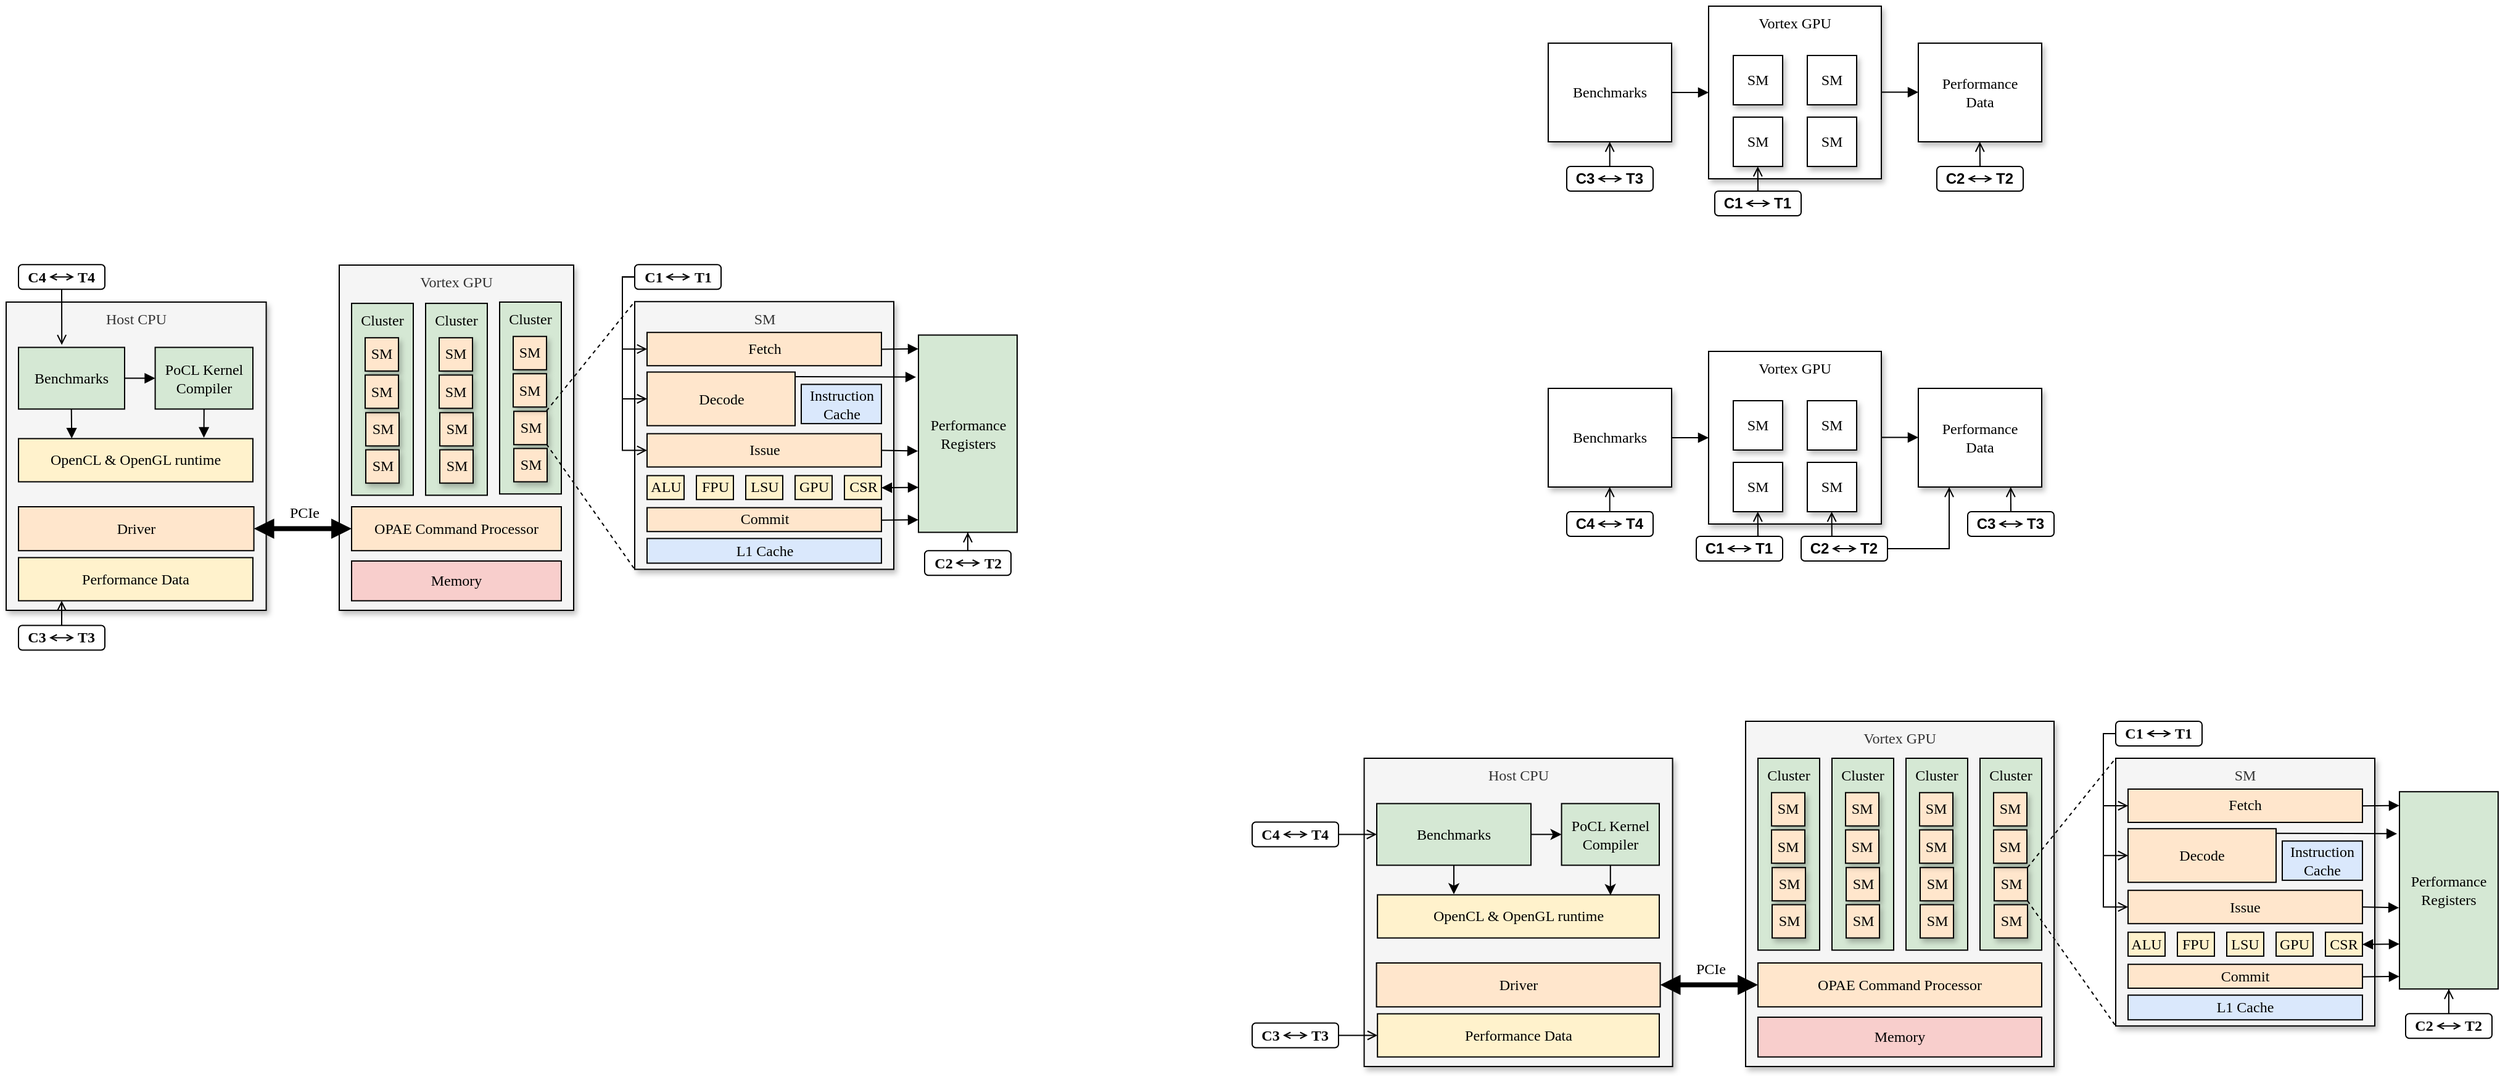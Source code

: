 <mxfile version="21.3.7" type="device">
  <diagram name="Page-1" id="ZcoLLMU3Di4dOqSlMOvu">
    <mxGraphModel dx="3498" dy="1287" grid="1" gridSize="10" guides="1" tooltips="1" connect="1" arrows="1" fold="1" page="1" pageScale="1" pageWidth="827" pageHeight="1169" math="0" shadow="0">
      <root>
        <mxCell id="0" />
        <mxCell id="1" parent="0" />
        <mxCell id="zRx9buE3HafUn11xYQxH-33" value="Host CPU" style="rounded=0;whiteSpace=wrap;html=1;verticalAlign=top;shadow=1;movable=1;resizable=1;rotatable=1;deletable=1;editable=1;locked=0;connectable=1;fillColor=#f5f5f5;fontColor=#333333;strokeColor=#000000;fontFamily=Georgia;" vertex="1" parent="1">
          <mxGeometry x="40.79" y="790" width="250" height="250" as="geometry" />
        </mxCell>
        <mxCell id="vVpgqRLYA98a4cbDez84-28" value="" style="rounded=1;whiteSpace=wrap;html=1;" parent="1" vertex="1">
          <mxGeometry x="505" y="310" width="70" height="20" as="geometry" />
        </mxCell>
        <mxCell id="vVpgqRLYA98a4cbDez84-27" value="" style="rounded=1;whiteSpace=wrap;html=1;" parent="1" vertex="1">
          <mxGeometry x="325" y="330" width="70" height="20" as="geometry" />
        </mxCell>
        <mxCell id="vVpgqRLYA98a4cbDez84-25" value="" style="rounded=1;whiteSpace=wrap;html=1;" parent="1" vertex="1">
          <mxGeometry x="205" y="310" width="70" height="20" as="geometry" />
        </mxCell>
        <mxCell id="vVpgqRLYA98a4cbDez84-1" value="Vortex GPU" style="rounded=0;whiteSpace=wrap;html=1;verticalAlign=top;fontFamily=Georgia;shadow=1;" parent="1" vertex="1">
          <mxGeometry x="320" y="180" width="140" height="140" as="geometry" />
        </mxCell>
        <mxCell id="vVpgqRLYA98a4cbDez84-2" value="SM" style="rounded=0;whiteSpace=wrap;html=1;fontFamily=Georgia;shadow=1;" parent="1" vertex="1">
          <mxGeometry x="340" y="270" width="40" height="40" as="geometry" />
        </mxCell>
        <mxCell id="vVpgqRLYA98a4cbDez84-3" value="SM" style="rounded=0;whiteSpace=wrap;html=1;fontFamily=Georgia;shadow=1;" parent="1" vertex="1">
          <mxGeometry x="400" y="270" width="40" height="40" as="geometry" />
        </mxCell>
        <mxCell id="vVpgqRLYA98a4cbDez84-4" value="SM" style="rounded=0;whiteSpace=wrap;html=1;fontFamily=Georgia;shadow=1;" parent="1" vertex="1">
          <mxGeometry x="340" y="220" width="40" height="40" as="geometry" />
        </mxCell>
        <mxCell id="vVpgqRLYA98a4cbDez84-5" value="SM" style="rounded=0;whiteSpace=wrap;html=1;fontFamily=Georgia;shadow=1;" parent="1" vertex="1">
          <mxGeometry x="400" y="220" width="40" height="40" as="geometry" />
        </mxCell>
        <mxCell id="vVpgqRLYA98a4cbDez84-7" value="Benchmarks" style="rounded=0;whiteSpace=wrap;html=1;verticalAlign=middle;fontFamily=Georgia;shadow=1;" parent="1" vertex="1">
          <mxGeometry x="190" y="210" width="100" height="80" as="geometry" />
        </mxCell>
        <mxCell id="vVpgqRLYA98a4cbDez84-8" value="Performance&lt;br&gt;Data" style="rounded=0;whiteSpace=wrap;html=1;verticalAlign=middle;fontFamily=Georgia;shadow=1;" parent="1" vertex="1">
          <mxGeometry x="490" y="210" width="100" height="80" as="geometry" />
        </mxCell>
        <mxCell id="vVpgqRLYA98a4cbDez84-10" value="" style="endArrow=block;html=1;rounded=0;entryX=0;entryY=0.5;entryDx=0;entryDy=0;exitX=1;exitY=0.5;exitDx=0;exitDy=0;endFill=1;fontFamily=Georgia;" parent="1" source="vVpgqRLYA98a4cbDez84-7" target="vVpgqRLYA98a4cbDez84-1" edge="1">
          <mxGeometry width="50" height="50" relative="1" as="geometry">
            <mxPoint x="350" y="270" as="sourcePoint" />
            <mxPoint x="400" y="220" as="targetPoint" />
          </mxGeometry>
        </mxCell>
        <mxCell id="vVpgqRLYA98a4cbDez84-11" value="" style="endArrow=block;html=1;rounded=0;entryX=0;entryY=0.5;entryDx=0;entryDy=0;exitX=1;exitY=0.5;exitDx=0;exitDy=0;endFill=1;fontFamily=Georgia;" parent="1" edge="1">
          <mxGeometry width="50" height="50" relative="1" as="geometry">
            <mxPoint x="460" y="249.8" as="sourcePoint" />
            <mxPoint x="490" y="249.8" as="targetPoint" />
          </mxGeometry>
        </mxCell>
        <mxCell id="vVpgqRLYA98a4cbDez84-12" value="" style="endArrow=open;html=1;rounded=0;endFill=0;" parent="1" edge="1">
          <mxGeometry width="50" height="50" relative="1" as="geometry">
            <mxPoint x="239.86" y="310" as="sourcePoint" />
            <mxPoint x="239.86" y="290" as="targetPoint" />
          </mxGeometry>
        </mxCell>
        <mxCell id="vVpgqRLYA98a4cbDez84-13" value="&lt;div style=&quot;&quot;&gt;&lt;b style=&quot;background-color: initial;&quot;&gt;C3&lt;/b&gt;&lt;/div&gt;" style="text;html=1;strokeColor=none;fillColor=none;align=center;verticalAlign=middle;whiteSpace=wrap;rounded=0;" parent="1" vertex="1">
          <mxGeometry x="210" y="310" width="20" height="20" as="geometry" />
        </mxCell>
        <mxCell id="vVpgqRLYA98a4cbDez84-14" value="&lt;div style=&quot;&quot;&gt;&lt;b style=&quot;background-color: initial;&quot;&gt;T3&lt;/b&gt;&lt;/div&gt;" style="text;html=1;strokeColor=none;fillColor=none;align=center;verticalAlign=middle;whiteSpace=wrap;rounded=0;" parent="1" vertex="1">
          <mxGeometry x="250" y="310" width="20" height="20" as="geometry" />
        </mxCell>
        <mxCell id="vVpgqRLYA98a4cbDez84-15" value="" style="endArrow=open;startArrow=open;html=1;rounded=0;exitX=0;exitY=0.5;exitDx=0;exitDy=0;entryX=1;entryY=0.5;entryDx=0;entryDy=0;endFill=0;startFill=0;endSize=4;startSize=4;" parent="1" source="vVpgqRLYA98a4cbDez84-14" target="vVpgqRLYA98a4cbDez84-13" edge="1">
          <mxGeometry width="50" height="50" relative="1" as="geometry">
            <mxPoint x="180" y="380" as="sourcePoint" />
            <mxPoint x="230" y="330" as="targetPoint" />
          </mxGeometry>
        </mxCell>
        <mxCell id="vVpgqRLYA98a4cbDez84-17" value="&lt;div style=&quot;&quot;&gt;&lt;b style=&quot;background-color: initial;&quot;&gt;C1&lt;/b&gt;&lt;/div&gt;" style="text;html=1;strokeColor=none;fillColor=none;align=center;verticalAlign=middle;whiteSpace=wrap;rounded=0;" parent="1" vertex="1">
          <mxGeometry x="330" y="330" width="20" height="20" as="geometry" />
        </mxCell>
        <mxCell id="vVpgqRLYA98a4cbDez84-18" value="&lt;div style=&quot;&quot;&gt;&lt;b style=&quot;background-color: initial;&quot;&gt;T1&lt;/b&gt;&lt;/div&gt;" style="text;html=1;strokeColor=none;fillColor=none;align=center;verticalAlign=middle;whiteSpace=wrap;rounded=0;" parent="1" vertex="1">
          <mxGeometry x="370" y="330" width="20" height="20" as="geometry" />
        </mxCell>
        <mxCell id="vVpgqRLYA98a4cbDez84-19" value="" style="endArrow=open;startArrow=open;html=1;rounded=0;exitX=0;exitY=0.5;exitDx=0;exitDy=0;entryX=1;entryY=0.5;entryDx=0;entryDy=0;endFill=0;startFill=0;endSize=4;startSize=4;" parent="1" source="vVpgqRLYA98a4cbDez84-18" target="vVpgqRLYA98a4cbDez84-17" edge="1">
          <mxGeometry width="50" height="50" relative="1" as="geometry">
            <mxPoint x="300" y="400" as="sourcePoint" />
            <mxPoint x="350" y="350" as="targetPoint" />
          </mxGeometry>
        </mxCell>
        <mxCell id="vVpgqRLYA98a4cbDez84-20" value="" style="endArrow=open;html=1;rounded=0;endFill=0;" parent="1" edge="1">
          <mxGeometry width="50" height="50" relative="1" as="geometry">
            <mxPoint x="360" y="330" as="sourcePoint" />
            <mxPoint x="359.86" y="310" as="targetPoint" />
          </mxGeometry>
        </mxCell>
        <mxCell id="vVpgqRLYA98a4cbDez84-21" value="&lt;div style=&quot;&quot;&gt;&lt;b style=&quot;background-color: initial;&quot;&gt;C2&lt;/b&gt;&lt;/div&gt;" style="text;html=1;strokeColor=none;fillColor=none;align=center;verticalAlign=middle;whiteSpace=wrap;rounded=0;" parent="1" vertex="1">
          <mxGeometry x="510" y="310" width="20" height="20" as="geometry" />
        </mxCell>
        <mxCell id="vVpgqRLYA98a4cbDez84-22" value="&lt;div style=&quot;&quot;&gt;&lt;b style=&quot;background-color: initial;&quot;&gt;T2&lt;/b&gt;&lt;/div&gt;" style="text;html=1;strokeColor=none;fillColor=none;align=center;verticalAlign=middle;whiteSpace=wrap;rounded=0;" parent="1" vertex="1">
          <mxGeometry x="550" y="310" width="20" height="20" as="geometry" />
        </mxCell>
        <mxCell id="vVpgqRLYA98a4cbDez84-23" value="" style="endArrow=open;startArrow=open;html=1;rounded=0;exitX=0;exitY=0.5;exitDx=0;exitDy=0;entryX=1;entryY=0.5;entryDx=0;entryDy=0;endFill=0;startFill=0;endSize=4;startSize=4;" parent="1" source="vVpgqRLYA98a4cbDez84-22" target="vVpgqRLYA98a4cbDez84-21" edge="1">
          <mxGeometry width="50" height="50" relative="1" as="geometry">
            <mxPoint x="480" y="380" as="sourcePoint" />
            <mxPoint x="530" y="330" as="targetPoint" />
          </mxGeometry>
        </mxCell>
        <mxCell id="vVpgqRLYA98a4cbDez84-24" value="" style="endArrow=open;html=1;rounded=0;endFill=0;" parent="1" edge="1">
          <mxGeometry width="50" height="50" relative="1" as="geometry">
            <mxPoint x="540" y="310" as="sourcePoint" />
            <mxPoint x="539.86" y="290" as="targetPoint" />
          </mxGeometry>
        </mxCell>
        <mxCell id="UO7bHOgBEj0mF_bQkot8-1" value="" style="rounded=1;whiteSpace=wrap;html=1;" parent="1" vertex="1">
          <mxGeometry x="530" y="590" width="70" height="20" as="geometry" />
        </mxCell>
        <mxCell id="UO7bHOgBEj0mF_bQkot8-2" value="" style="rounded=1;whiteSpace=wrap;html=1;" parent="1" vertex="1">
          <mxGeometry x="310" y="610" width="70" height="20" as="geometry" />
        </mxCell>
        <mxCell id="UO7bHOgBEj0mF_bQkot8-3" value="" style="rounded=1;whiteSpace=wrap;html=1;" parent="1" vertex="1">
          <mxGeometry x="205" y="590" width="70" height="20" as="geometry" />
        </mxCell>
        <mxCell id="UO7bHOgBEj0mF_bQkot8-4" value="Vortex GPU" style="rounded=0;whiteSpace=wrap;html=1;verticalAlign=top;fontFamily=Georgia;shadow=1;" parent="1" vertex="1">
          <mxGeometry x="320" y="460" width="140" height="140" as="geometry" />
        </mxCell>
        <mxCell id="UO7bHOgBEj0mF_bQkot8-5" value="SM" style="rounded=0;whiteSpace=wrap;html=1;fontFamily=Georgia;shadow=1;" parent="1" vertex="1">
          <mxGeometry x="340" y="550" width="40" height="40" as="geometry" />
        </mxCell>
        <mxCell id="UO7bHOgBEj0mF_bQkot8-6" value="SM" style="rounded=0;whiteSpace=wrap;html=1;fontFamily=Georgia;shadow=1;" parent="1" vertex="1">
          <mxGeometry x="400" y="550" width="40" height="40" as="geometry" />
        </mxCell>
        <mxCell id="UO7bHOgBEj0mF_bQkot8-7" value="SM" style="rounded=0;whiteSpace=wrap;html=1;fontFamily=Georgia;shadow=1;" parent="1" vertex="1">
          <mxGeometry x="340" y="500" width="40" height="40" as="geometry" />
        </mxCell>
        <mxCell id="UO7bHOgBEj0mF_bQkot8-8" value="SM" style="rounded=0;whiteSpace=wrap;html=1;fontFamily=Georgia;shadow=1;" parent="1" vertex="1">
          <mxGeometry x="400" y="500" width="40" height="40" as="geometry" />
        </mxCell>
        <mxCell id="UO7bHOgBEj0mF_bQkot8-9" value="Benchmarks" style="rounded=0;whiteSpace=wrap;html=1;verticalAlign=middle;fontFamily=Georgia;shadow=1;" parent="1" vertex="1">
          <mxGeometry x="190" y="490" width="100" height="80" as="geometry" />
        </mxCell>
        <mxCell id="UO7bHOgBEj0mF_bQkot8-10" value="Performance&lt;br&gt;Data" style="rounded=0;whiteSpace=wrap;html=1;verticalAlign=middle;fontFamily=Georgia;shadow=1;" parent="1" vertex="1">
          <mxGeometry x="490" y="490" width="100" height="80" as="geometry" />
        </mxCell>
        <mxCell id="UO7bHOgBEj0mF_bQkot8-11" value="" style="endArrow=block;html=1;rounded=0;entryX=0;entryY=0.5;entryDx=0;entryDy=0;exitX=1;exitY=0.5;exitDx=0;exitDy=0;endFill=1;fontFamily=Georgia;" parent="1" source="UO7bHOgBEj0mF_bQkot8-9" target="UO7bHOgBEj0mF_bQkot8-4" edge="1">
          <mxGeometry width="50" height="50" relative="1" as="geometry">
            <mxPoint x="350" y="550" as="sourcePoint" />
            <mxPoint x="400" y="500" as="targetPoint" />
          </mxGeometry>
        </mxCell>
        <mxCell id="UO7bHOgBEj0mF_bQkot8-12" value="" style="endArrow=block;html=1;rounded=0;entryX=0;entryY=0.5;entryDx=0;entryDy=0;exitX=1;exitY=0.5;exitDx=0;exitDy=0;endFill=1;fontFamily=Georgia;" parent="1" edge="1">
          <mxGeometry width="50" height="50" relative="1" as="geometry">
            <mxPoint x="460" y="529.8" as="sourcePoint" />
            <mxPoint x="490" y="529.8" as="targetPoint" />
          </mxGeometry>
        </mxCell>
        <mxCell id="UO7bHOgBEj0mF_bQkot8-13" value="" style="endArrow=open;html=1;rounded=0;endFill=0;" parent="1" edge="1">
          <mxGeometry width="50" height="50" relative="1" as="geometry">
            <mxPoint x="239.86" y="590" as="sourcePoint" />
            <mxPoint x="239.86" y="570" as="targetPoint" />
          </mxGeometry>
        </mxCell>
        <mxCell id="UO7bHOgBEj0mF_bQkot8-14" value="&lt;div style=&quot;&quot;&gt;&lt;b style=&quot;background-color: initial;&quot;&gt;C4&lt;/b&gt;&lt;/div&gt;" style="text;html=1;strokeColor=none;fillColor=none;align=center;verticalAlign=middle;whiteSpace=wrap;rounded=0;" parent="1" vertex="1">
          <mxGeometry x="210" y="590" width="20" height="20" as="geometry" />
        </mxCell>
        <mxCell id="UO7bHOgBEj0mF_bQkot8-15" value="&lt;div style=&quot;&quot;&gt;&lt;b style=&quot;background-color: initial;&quot;&gt;T4&lt;/b&gt;&lt;/div&gt;" style="text;html=1;strokeColor=none;fillColor=none;align=center;verticalAlign=middle;whiteSpace=wrap;rounded=0;" parent="1" vertex="1">
          <mxGeometry x="250" y="590" width="20" height="20" as="geometry" />
        </mxCell>
        <mxCell id="UO7bHOgBEj0mF_bQkot8-16" value="" style="endArrow=open;startArrow=open;html=1;rounded=0;exitX=0;exitY=0.5;exitDx=0;exitDy=0;entryX=1;entryY=0.5;entryDx=0;entryDy=0;endFill=0;startFill=0;endSize=4;startSize=4;" parent="1" source="UO7bHOgBEj0mF_bQkot8-15" target="UO7bHOgBEj0mF_bQkot8-14" edge="1">
          <mxGeometry width="50" height="50" relative="1" as="geometry">
            <mxPoint x="180" y="660" as="sourcePoint" />
            <mxPoint x="230" y="610" as="targetPoint" />
          </mxGeometry>
        </mxCell>
        <mxCell id="UO7bHOgBEj0mF_bQkot8-17" value="&lt;div style=&quot;&quot;&gt;&lt;b style=&quot;background-color: initial;&quot;&gt;C1&lt;/b&gt;&lt;/div&gt;" style="text;html=1;strokeColor=none;fillColor=none;align=center;verticalAlign=middle;whiteSpace=wrap;rounded=0;" parent="1" vertex="1">
          <mxGeometry x="315" y="610" width="20" height="20" as="geometry" />
        </mxCell>
        <mxCell id="UO7bHOgBEj0mF_bQkot8-18" value="&lt;div style=&quot;&quot;&gt;&lt;b style=&quot;background-color: initial;&quot;&gt;T1&lt;/b&gt;&lt;/div&gt;" style="text;html=1;strokeColor=none;fillColor=none;align=center;verticalAlign=middle;whiteSpace=wrap;rounded=0;" parent="1" vertex="1">
          <mxGeometry x="355" y="610" width="20" height="20" as="geometry" />
        </mxCell>
        <mxCell id="UO7bHOgBEj0mF_bQkot8-19" value="" style="endArrow=open;startArrow=open;html=1;rounded=0;exitX=0;exitY=0.5;exitDx=0;exitDy=0;entryX=1;entryY=0.5;entryDx=0;entryDy=0;endFill=0;startFill=0;endSize=4;startSize=4;" parent="1" source="UO7bHOgBEj0mF_bQkot8-18" target="UO7bHOgBEj0mF_bQkot8-17" edge="1">
          <mxGeometry width="50" height="50" relative="1" as="geometry">
            <mxPoint x="285" y="680" as="sourcePoint" />
            <mxPoint x="335" y="630" as="targetPoint" />
          </mxGeometry>
        </mxCell>
        <mxCell id="UO7bHOgBEj0mF_bQkot8-20" value="" style="endArrow=open;html=1;rounded=0;endFill=0;" parent="1" edge="1">
          <mxGeometry width="50" height="50" relative="1" as="geometry">
            <mxPoint x="360" y="610" as="sourcePoint" />
            <mxPoint x="359.86" y="590" as="targetPoint" />
          </mxGeometry>
        </mxCell>
        <mxCell id="UO7bHOgBEj0mF_bQkot8-21" value="&lt;div style=&quot;&quot;&gt;&lt;b style=&quot;background-color: initial;&quot;&gt;C3&lt;/b&gt;&lt;/div&gt;" style="text;html=1;strokeColor=none;fillColor=none;align=center;verticalAlign=middle;whiteSpace=wrap;rounded=0;" parent="1" vertex="1">
          <mxGeometry x="535" y="590" width="20" height="20" as="geometry" />
        </mxCell>
        <mxCell id="UO7bHOgBEj0mF_bQkot8-22" value="&lt;div style=&quot;&quot;&gt;&lt;b style=&quot;background-color: initial;&quot;&gt;T3&lt;/b&gt;&lt;/div&gt;" style="text;html=1;strokeColor=none;fillColor=none;align=center;verticalAlign=middle;whiteSpace=wrap;rounded=0;" parent="1" vertex="1">
          <mxGeometry x="575" y="590" width="20" height="20" as="geometry" />
        </mxCell>
        <mxCell id="UO7bHOgBEj0mF_bQkot8-23" value="" style="endArrow=open;startArrow=open;html=1;rounded=0;exitX=0;exitY=0.5;exitDx=0;exitDy=0;entryX=1;entryY=0.5;entryDx=0;entryDy=0;endFill=0;startFill=0;endSize=4;startSize=4;" parent="1" source="UO7bHOgBEj0mF_bQkot8-22" target="UO7bHOgBEj0mF_bQkot8-21" edge="1">
          <mxGeometry width="50" height="50" relative="1" as="geometry">
            <mxPoint x="505" y="660" as="sourcePoint" />
            <mxPoint x="555" y="610" as="targetPoint" />
          </mxGeometry>
        </mxCell>
        <mxCell id="UO7bHOgBEj0mF_bQkot8-24" value="" style="endArrow=open;html=1;rounded=0;endFill=0;" parent="1" edge="1">
          <mxGeometry width="50" height="50" relative="1" as="geometry">
            <mxPoint x="565" y="590" as="sourcePoint" />
            <mxPoint x="564.86" y="570" as="targetPoint" />
          </mxGeometry>
        </mxCell>
        <mxCell id="UO7bHOgBEj0mF_bQkot8-25" value="" style="rounded=1;whiteSpace=wrap;html=1;" parent="1" vertex="1">
          <mxGeometry x="395" y="610" width="70" height="20" as="geometry" />
        </mxCell>
        <mxCell id="UO7bHOgBEj0mF_bQkot8-26" value="&lt;div style=&quot;&quot;&gt;&lt;b style=&quot;background-color: initial;&quot;&gt;C2&lt;/b&gt;&lt;/div&gt;" style="text;html=1;strokeColor=none;fillColor=none;align=center;verticalAlign=middle;whiteSpace=wrap;rounded=0;" parent="1" vertex="1">
          <mxGeometry x="400" y="610" width="20" height="20" as="geometry" />
        </mxCell>
        <mxCell id="UO7bHOgBEj0mF_bQkot8-27" value="&lt;div style=&quot;&quot;&gt;&lt;b style=&quot;background-color: initial;&quot;&gt;T2&lt;/b&gt;&lt;/div&gt;" style="text;html=1;strokeColor=none;fillColor=none;align=center;verticalAlign=middle;whiteSpace=wrap;rounded=0;" parent="1" vertex="1">
          <mxGeometry x="440" y="610" width="20" height="20" as="geometry" />
        </mxCell>
        <mxCell id="UO7bHOgBEj0mF_bQkot8-28" value="" style="endArrow=open;startArrow=open;html=1;rounded=0;exitX=0;exitY=0.5;exitDx=0;exitDy=0;entryX=1;entryY=0.5;entryDx=0;entryDy=0;endFill=0;startFill=0;endSize=4;startSize=4;" parent="1" source="UO7bHOgBEj0mF_bQkot8-27" target="UO7bHOgBEj0mF_bQkot8-26" edge="1">
          <mxGeometry width="50" height="50" relative="1" as="geometry">
            <mxPoint x="370" y="680" as="sourcePoint" />
            <mxPoint x="420" y="630" as="targetPoint" />
          </mxGeometry>
        </mxCell>
        <mxCell id="UO7bHOgBEj0mF_bQkot8-31" value="" style="endArrow=open;html=1;rounded=0;endFill=0;" parent="1" edge="1">
          <mxGeometry width="50" height="50" relative="1" as="geometry">
            <mxPoint x="419.91" y="610" as="sourcePoint" />
            <mxPoint x="419.77" y="590" as="targetPoint" />
          </mxGeometry>
        </mxCell>
        <mxCell id="UO7bHOgBEj0mF_bQkot8-32" value="" style="endArrow=open;html=1;rounded=0;endFill=0;entryX=0.25;entryY=1;entryDx=0;entryDy=0;exitX=1;exitY=0.5;exitDx=0;exitDy=0;" parent="1" source="UO7bHOgBEj0mF_bQkot8-25" target="UO7bHOgBEj0mF_bQkot8-10" edge="1">
          <mxGeometry width="50" height="50" relative="1" as="geometry">
            <mxPoint x="439.91" y="610" as="sourcePoint" />
            <mxPoint x="439.77" y="590" as="targetPoint" />
            <Array as="points">
              <mxPoint x="515" y="620" />
            </Array>
          </mxGeometry>
        </mxCell>
        <mxCell id="zRx9buE3HafUn11xYQxH-1" value="" style="rounded=1;whiteSpace=wrap;html=1;fontFamily=Georgia;" vertex="1" parent="1">
          <mxGeometry x="-50.0" y="1004.75" width="70" height="20" as="geometry" />
        </mxCell>
        <mxCell id="zRx9buE3HafUn11xYQxH-2" value="" style="rounded=1;whiteSpace=wrap;html=1;fontFamily=Georgia;" vertex="1" parent="1">
          <mxGeometry x="650" y="760" width="70" height="20" as="geometry" />
        </mxCell>
        <mxCell id="zRx9buE3HafUn11xYQxH-3" value="" style="rounded=1;whiteSpace=wrap;html=1;fontFamily=Georgia;" vertex="1" parent="1">
          <mxGeometry x="-50" y="841.75" width="70" height="20" as="geometry" />
        </mxCell>
        <mxCell id="zRx9buE3HafUn11xYQxH-4" value="Vortex GPU" style="rounded=0;whiteSpace=wrap;html=1;verticalAlign=top;fontFamily=Georgia;shadow=1;fillColor=#f5f5f5;fontColor=#333333;strokeColor=#000000;" vertex="1" parent="1">
          <mxGeometry x="350" y="760" width="250" height="280" as="geometry" />
        </mxCell>
        <mxCell id="zRx9buE3HafUn11xYQxH-146" style="edgeStyle=orthogonalEdgeStyle;rounded=0;orthogonalLoop=1;jettySize=auto;html=1;entryX=0;entryY=0.5;entryDx=0;entryDy=0;fontFamily=Georgia;" edge="1" parent="1" source="zRx9buE3HafUn11xYQxH-9" target="zRx9buE3HafUn11xYQxH-31">
          <mxGeometry relative="1" as="geometry" />
        </mxCell>
        <mxCell id="zRx9buE3HafUn11xYQxH-149" style="edgeStyle=orthogonalEdgeStyle;rounded=0;orthogonalLoop=1;jettySize=auto;html=1;exitX=0.5;exitY=1;exitDx=0;exitDy=0;entryX=0.271;entryY=-0.013;entryDx=0;entryDy=0;entryPerimeter=0;fontFamily=Georgia;" edge="1" parent="1" source="zRx9buE3HafUn11xYQxH-9" target="zRx9buE3HafUn11xYQxH-144">
          <mxGeometry relative="1" as="geometry" />
        </mxCell>
        <mxCell id="zRx9buE3HafUn11xYQxH-9" value="Benchmarks" style="rounded=0;whiteSpace=wrap;html=1;verticalAlign=middle;fontFamily=Georgia;shadow=0;fillColor=#d5e8d4;strokeColor=#000000;" vertex="1" parent="1">
          <mxGeometry x="51" y="826.75" width="125" height="50" as="geometry" />
        </mxCell>
        <mxCell id="zRx9buE3HafUn11xYQxH-13" value="" style="endArrow=open;html=1;rounded=0;endFill=0;fontFamily=Georgia;entryX=0;entryY=0.5;entryDx=0;entryDy=0;exitX=1;exitY=0.5;exitDx=0;exitDy=0;" edge="1" parent="1" source="zRx9buE3HafUn11xYQxH-3" target="zRx9buE3HafUn11xYQxH-9">
          <mxGeometry width="50" height="50" relative="1" as="geometry">
            <mxPoint x="-25.14" y="846.75" as="sourcePoint" />
            <mxPoint x="-25.14" y="826.75" as="targetPoint" />
          </mxGeometry>
        </mxCell>
        <mxCell id="zRx9buE3HafUn11xYQxH-14" value="&lt;div style=&quot;&quot;&gt;&lt;b style=&quot;background-color: initial;&quot;&gt;C4&lt;/b&gt;&lt;/div&gt;" style="text;html=1;strokeColor=none;fillColor=none;align=center;verticalAlign=middle;whiteSpace=wrap;rounded=0;fontFamily=Georgia;" vertex="1" parent="1">
          <mxGeometry x="-45" y="841.75" width="20" height="20" as="geometry" />
        </mxCell>
        <mxCell id="zRx9buE3HafUn11xYQxH-15" value="&lt;div style=&quot;&quot;&gt;&lt;b style=&quot;background-color: initial;&quot;&gt;T4&lt;/b&gt;&lt;/div&gt;" style="text;html=1;strokeColor=none;fillColor=none;align=center;verticalAlign=middle;whiteSpace=wrap;rounded=0;fontFamily=Georgia;" vertex="1" parent="1">
          <mxGeometry x="-5" y="841.75" width="20" height="20" as="geometry" />
        </mxCell>
        <mxCell id="zRx9buE3HafUn11xYQxH-16" value="" style="endArrow=open;startArrow=open;html=1;rounded=0;exitX=0;exitY=0.5;exitDx=0;exitDy=0;entryX=1;entryY=0.5;entryDx=0;entryDy=0;endFill=0;startFill=0;endSize=4;startSize=4;fontFamily=Georgia;" edge="1" parent="1" source="zRx9buE3HafUn11xYQxH-15" target="zRx9buE3HafUn11xYQxH-14">
          <mxGeometry width="50" height="50" relative="1" as="geometry">
            <mxPoint x="-75" y="911.75" as="sourcePoint" />
            <mxPoint x="-25" y="861.75" as="targetPoint" />
          </mxGeometry>
        </mxCell>
        <mxCell id="zRx9buE3HafUn11xYQxH-17" value="&lt;div style=&quot;&quot;&gt;&lt;b style=&quot;background-color: initial;&quot;&gt;C1&lt;/b&gt;&lt;/div&gt;" style="text;html=1;strokeColor=none;fillColor=none;align=center;verticalAlign=middle;whiteSpace=wrap;rounded=0;fontFamily=Georgia;" vertex="1" parent="1">
          <mxGeometry x="655" y="760" width="20" height="20" as="geometry" />
        </mxCell>
        <mxCell id="zRx9buE3HafUn11xYQxH-18" value="&lt;div style=&quot;&quot;&gt;&lt;b style=&quot;background-color: initial;&quot;&gt;T1&lt;/b&gt;&lt;/div&gt;" style="text;html=1;strokeColor=none;fillColor=none;align=center;verticalAlign=middle;whiteSpace=wrap;rounded=0;fontFamily=Georgia;" vertex="1" parent="1">
          <mxGeometry x="695" y="760" width="20" height="20" as="geometry" />
        </mxCell>
        <mxCell id="zRx9buE3HafUn11xYQxH-19" value="" style="endArrow=open;startArrow=open;html=1;rounded=0;exitX=0;exitY=0.5;exitDx=0;exitDy=0;entryX=1;entryY=0.5;entryDx=0;entryDy=0;endFill=0;startFill=0;endSize=4;startSize=4;fontFamily=Georgia;" edge="1" parent="1" source="zRx9buE3HafUn11xYQxH-18" target="zRx9buE3HafUn11xYQxH-17">
          <mxGeometry width="50" height="50" relative="1" as="geometry">
            <mxPoint x="625" y="830" as="sourcePoint" />
            <mxPoint x="675" y="780" as="targetPoint" />
          </mxGeometry>
        </mxCell>
        <mxCell id="zRx9buE3HafUn11xYQxH-21" value="&lt;div style=&quot;&quot;&gt;&lt;b style=&quot;background-color: initial;&quot;&gt;C3&lt;/b&gt;&lt;/div&gt;" style="text;html=1;strokeColor=none;fillColor=none;align=center;verticalAlign=middle;whiteSpace=wrap;rounded=0;fontFamily=Georgia;" vertex="1" parent="1">
          <mxGeometry x="-45.0" y="1004.75" width="20" height="20" as="geometry" />
        </mxCell>
        <mxCell id="zRx9buE3HafUn11xYQxH-22" value="&lt;div style=&quot;&quot;&gt;&lt;b style=&quot;background-color: initial;&quot;&gt;T3&lt;/b&gt;&lt;/div&gt;" style="text;html=1;strokeColor=none;fillColor=none;align=center;verticalAlign=middle;whiteSpace=wrap;rounded=0;fontFamily=Georgia;" vertex="1" parent="1">
          <mxGeometry x="-5.0" y="1004.75" width="20" height="20" as="geometry" />
        </mxCell>
        <mxCell id="zRx9buE3HafUn11xYQxH-23" value="" style="endArrow=open;startArrow=open;html=1;rounded=0;exitX=0;exitY=0.5;exitDx=0;exitDy=0;entryX=1;entryY=0.5;entryDx=0;entryDy=0;endFill=0;startFill=0;endSize=4;startSize=4;fontFamily=Georgia;" edge="1" parent="1" source="zRx9buE3HafUn11xYQxH-22" target="zRx9buE3HafUn11xYQxH-21">
          <mxGeometry width="50" height="50" relative="1" as="geometry">
            <mxPoint x="-75.0" y="1074.75" as="sourcePoint" />
            <mxPoint x="-25.0" y="1024.75" as="targetPoint" />
          </mxGeometry>
        </mxCell>
        <mxCell id="zRx9buE3HafUn11xYQxH-24" value="" style="endArrow=open;html=1;rounded=0;endFill=0;entryX=0;entryY=0.5;entryDx=0;entryDy=0;exitX=1;exitY=0.5;exitDx=0;exitDy=0;fontFamily=Georgia;" edge="1" parent="1" source="zRx9buE3HafUn11xYQxH-1" target="zRx9buE3HafUn11xYQxH-152">
          <mxGeometry width="50" height="50" relative="1" as="geometry">
            <mxPoint x="-40.0" y="1017.25" as="sourcePoint" />
            <mxPoint x="-40.14" y="997.25" as="targetPoint" />
          </mxGeometry>
        </mxCell>
        <mxCell id="zRx9buE3HafUn11xYQxH-123" style="edgeStyle=orthogonalEdgeStyle;rounded=0;orthogonalLoop=1;jettySize=auto;html=1;entryX=0.5;entryY=1;entryDx=0;entryDy=0;endArrow=open;endFill=0;fontFamily=Georgia;" edge="1" parent="1" source="zRx9buE3HafUn11xYQxH-25" target="zRx9buE3HafUn11xYQxH-105">
          <mxGeometry relative="1" as="geometry" />
        </mxCell>
        <mxCell id="zRx9buE3HafUn11xYQxH-25" value="" style="rounded=1;whiteSpace=wrap;html=1;fontFamily=Georgia;" vertex="1" parent="1">
          <mxGeometry x="885" y="997.12" width="70" height="20" as="geometry" />
        </mxCell>
        <mxCell id="zRx9buE3HafUn11xYQxH-26" value="&lt;div style=&quot;&quot;&gt;&lt;b style=&quot;background-color: initial;&quot;&gt;C2&lt;/b&gt;&lt;/div&gt;" style="text;html=1;strokeColor=none;fillColor=none;align=center;verticalAlign=middle;whiteSpace=wrap;rounded=0;fontFamily=Georgia;" vertex="1" parent="1">
          <mxGeometry x="890" y="997.12" width="20" height="20" as="geometry" />
        </mxCell>
        <mxCell id="zRx9buE3HafUn11xYQxH-27" value="&lt;div style=&quot;&quot;&gt;&lt;b style=&quot;background-color: initial;&quot;&gt;T2&lt;/b&gt;&lt;/div&gt;" style="text;html=1;strokeColor=none;fillColor=none;align=center;verticalAlign=middle;whiteSpace=wrap;rounded=0;fontFamily=Georgia;" vertex="1" parent="1">
          <mxGeometry x="930" y="997.12" width="20" height="20" as="geometry" />
        </mxCell>
        <mxCell id="zRx9buE3HafUn11xYQxH-28" value="" style="endArrow=open;startArrow=open;html=1;rounded=0;exitX=0;exitY=0.5;exitDx=0;exitDy=0;entryX=1;entryY=0.5;entryDx=0;entryDy=0;endFill=0;startFill=0;endSize=4;startSize=4;fontFamily=Georgia;" edge="1" parent="1" source="zRx9buE3HafUn11xYQxH-27" target="zRx9buE3HafUn11xYQxH-26">
          <mxGeometry width="50" height="50" relative="1" as="geometry">
            <mxPoint x="860" y="1067.12" as="sourcePoint" />
            <mxPoint x="910" y="1017.12" as="targetPoint" />
          </mxGeometry>
        </mxCell>
        <mxCell id="zRx9buE3HafUn11xYQxH-147" style="edgeStyle=orthogonalEdgeStyle;rounded=0;orthogonalLoop=1;jettySize=auto;html=1;entryX=0.827;entryY=0.006;entryDx=0;entryDy=0;entryPerimeter=0;fontFamily=Georgia;" edge="1" parent="1" source="zRx9buE3HafUn11xYQxH-31" target="zRx9buE3HafUn11xYQxH-144">
          <mxGeometry relative="1" as="geometry" />
        </mxCell>
        <mxCell id="zRx9buE3HafUn11xYQxH-31" value="PoCL Kernel Compiler" style="rounded=0;whiteSpace=wrap;html=1;fontFamily=Georgia;fillColor=#d5e8d4;strokeColor=#000000;" vertex="1" parent="1">
          <mxGeometry x="200.79" y="826.75" width="79.21" height="50" as="geometry" />
        </mxCell>
        <mxCell id="zRx9buE3HafUn11xYQxH-69" value="Cluster" style="rounded=0;whiteSpace=wrap;html=1;verticalAlign=top;fillColor=#d5e8d4;strokeColor=#000000;fontFamily=Georgia;" vertex="1" parent="1">
          <mxGeometry x="540" y="790.0" width="50" height="155.62" as="geometry" />
        </mxCell>
        <mxCell id="zRx9buE3HafUn11xYQxH-70" value="SM" style="rounded=0;whiteSpace=wrap;html=1;fontFamily=Georgia;shadow=1;fillColor=#ffe6cc;strokeColor=#000000;" vertex="1" parent="1">
          <mxGeometry x="551.5" y="878.62" width="27" height="27" as="geometry" />
        </mxCell>
        <mxCell id="zRx9buE3HafUn11xYQxH-74" value="SM" style="rounded=0;whiteSpace=wrap;html=1;fontFamily=Georgia;shadow=1;fillColor=#ffe6cc;strokeColor=#000000;" vertex="1" parent="1">
          <mxGeometry x="551.5" y="908.75" width="27" height="27" as="geometry" />
        </mxCell>
        <mxCell id="zRx9buE3HafUn11xYQxH-76" value="SM" style="rounded=0;whiteSpace=wrap;html=1;fontFamily=Georgia;shadow=1;fillColor=#ffe6cc;strokeColor=#000000;" vertex="1" parent="1">
          <mxGeometry x="551" y="817.87" width="27" height="27" as="geometry" />
        </mxCell>
        <mxCell id="zRx9buE3HafUn11xYQxH-77" value="SM" style="rounded=0;whiteSpace=wrap;html=1;fontFamily=Georgia;shadow=1;fillColor=#ffe6cc;strokeColor=#000000;" vertex="1" parent="1">
          <mxGeometry x="551" y="848.12" width="27" height="27" as="geometry" />
        </mxCell>
        <mxCell id="zRx9buE3HafUn11xYQxH-78" value="Cluster" style="rounded=0;whiteSpace=wrap;html=1;verticalAlign=top;fillColor=#d5e8d4;strokeColor=#000000;fontFamily=Georgia;" vertex="1" parent="1">
          <mxGeometry x="480" y="790.0" width="50" height="155.62" as="geometry" />
        </mxCell>
        <mxCell id="zRx9buE3HafUn11xYQxH-79" value="SM" style="rounded=0;whiteSpace=wrap;html=1;fontFamily=Georgia;shadow=1;fillColor=#ffe6cc;strokeColor=#000000;" vertex="1" parent="1">
          <mxGeometry x="491.5" y="878.62" width="27" height="27" as="geometry" />
        </mxCell>
        <mxCell id="zRx9buE3HafUn11xYQxH-80" value="SM" style="rounded=0;whiteSpace=wrap;html=1;fontFamily=Georgia;shadow=1;fillColor=#ffe6cc;strokeColor=#000000;" vertex="1" parent="1">
          <mxGeometry x="491.5" y="908.75" width="27" height="27" as="geometry" />
        </mxCell>
        <mxCell id="zRx9buE3HafUn11xYQxH-81" value="SM" style="rounded=0;whiteSpace=wrap;html=1;fontFamily=Georgia;shadow=1;fillColor=#ffe6cc;strokeColor=#000000;" vertex="1" parent="1">
          <mxGeometry x="491" y="817.87" width="27" height="27" as="geometry" />
        </mxCell>
        <mxCell id="zRx9buE3HafUn11xYQxH-82" value="SM" style="rounded=0;whiteSpace=wrap;html=1;fontFamily=Georgia;shadow=1;fillColor=#ffe6cc;strokeColor=#000000;" vertex="1" parent="1">
          <mxGeometry x="491" y="848.12" width="27" height="27" as="geometry" />
        </mxCell>
        <mxCell id="zRx9buE3HafUn11xYQxH-83" value="Cluster" style="rounded=0;whiteSpace=wrap;html=1;verticalAlign=top;fillColor=#d5e8d4;strokeColor=#000000;fontFamily=Georgia;" vertex="1" parent="1">
          <mxGeometry x="420" y="790.0" width="50" height="155.62" as="geometry" />
        </mxCell>
        <mxCell id="zRx9buE3HafUn11xYQxH-84" value="SM" style="rounded=0;whiteSpace=wrap;html=1;fontFamily=Georgia;shadow=1;fillColor=#ffe6cc;strokeColor=#000000;" vertex="1" parent="1">
          <mxGeometry x="431.5" y="878.62" width="27" height="27" as="geometry" />
        </mxCell>
        <mxCell id="zRx9buE3HafUn11xYQxH-85" value="SM" style="rounded=0;whiteSpace=wrap;html=1;fontFamily=Georgia;shadow=1;fillColor=#ffe6cc;strokeColor=#000000;" vertex="1" parent="1">
          <mxGeometry x="431.5" y="908.75" width="27" height="27" as="geometry" />
        </mxCell>
        <mxCell id="zRx9buE3HafUn11xYQxH-86" value="SM" style="rounded=0;whiteSpace=wrap;html=1;fontFamily=Georgia;shadow=1;fillColor=#ffe6cc;strokeColor=#000000;" vertex="1" parent="1">
          <mxGeometry x="431" y="817.87" width="27" height="27" as="geometry" />
        </mxCell>
        <mxCell id="zRx9buE3HafUn11xYQxH-87" value="SM" style="rounded=0;whiteSpace=wrap;html=1;fontFamily=Georgia;shadow=1;fillColor=#ffe6cc;strokeColor=#000000;" vertex="1" parent="1">
          <mxGeometry x="431" y="848.12" width="27" height="27" as="geometry" />
        </mxCell>
        <mxCell id="zRx9buE3HafUn11xYQxH-88" value="Cluster" style="rounded=0;whiteSpace=wrap;html=1;verticalAlign=top;fillColor=#d5e8d4;strokeColor=#000000;fontFamily=Georgia;" vertex="1" parent="1">
          <mxGeometry x="360" y="790.0" width="50" height="155.62" as="geometry" />
        </mxCell>
        <mxCell id="zRx9buE3HafUn11xYQxH-89" value="SM" style="rounded=0;whiteSpace=wrap;html=1;fontFamily=Georgia;shadow=1;fillColor=#ffe6cc;strokeColor=#000000;" vertex="1" parent="1">
          <mxGeometry x="371.5" y="878.62" width="27" height="27" as="geometry" />
        </mxCell>
        <mxCell id="zRx9buE3HafUn11xYQxH-90" value="SM" style="rounded=0;whiteSpace=wrap;html=1;fontFamily=Georgia;shadow=1;fillColor=#ffe6cc;strokeColor=#000000;" vertex="1" parent="1">
          <mxGeometry x="371.5" y="908.75" width="27" height="27" as="geometry" />
        </mxCell>
        <mxCell id="zRx9buE3HafUn11xYQxH-91" value="SM" style="rounded=0;whiteSpace=wrap;html=1;fontFamily=Georgia;shadow=1;fillColor=#ffe6cc;strokeColor=#000000;" vertex="1" parent="1">
          <mxGeometry x="371" y="817.87" width="27" height="27" as="geometry" />
        </mxCell>
        <mxCell id="zRx9buE3HafUn11xYQxH-92" value="SM" style="rounded=0;whiteSpace=wrap;html=1;fontFamily=Georgia;shadow=1;fillColor=#ffe6cc;strokeColor=#000000;" vertex="1" parent="1">
          <mxGeometry x="371" y="848.12" width="27" height="27" as="geometry" />
        </mxCell>
        <mxCell id="zRx9buE3HafUn11xYQxH-93" value="Memory" style="rounded=0;whiteSpace=wrap;html=1;fillColor=#f8cecc;strokeColor=#000000;fontFamily=Georgia;" vertex="1" parent="1">
          <mxGeometry x="360" y="1000" width="230" height="32.25" as="geometry" />
        </mxCell>
        <mxCell id="zRx9buE3HafUn11xYQxH-94" value="" style="endArrow=none;html=1;rounded=0;fontFamily=Georgia;entryX=0;entryY=0;entryDx=0;entryDy=0;dashed=1;" edge="1" parent="1" target="zRx9buE3HafUn11xYQxH-96">
          <mxGeometry width="50" height="50" relative="1" as="geometry">
            <mxPoint x="578.5" y="878.62" as="sourcePoint" />
            <mxPoint x="640" y="750" as="targetPoint" />
          </mxGeometry>
        </mxCell>
        <mxCell id="zRx9buE3HafUn11xYQxH-95" value="" style="endArrow=none;html=1;rounded=0;exitX=1;exitY=1;exitDx=0;exitDy=0;fontFamily=Georgia;entryX=0;entryY=1;entryDx=0;entryDy=0;dashed=1;" edge="1" parent="1" source="zRx9buE3HafUn11xYQxH-70" target="zRx9buE3HafUn11xYQxH-96">
          <mxGeometry width="50" height="50" relative="1" as="geometry">
            <mxPoint x="650" y="860" as="sourcePoint" />
            <mxPoint x="640" y="1010" as="targetPoint" />
          </mxGeometry>
        </mxCell>
        <mxCell id="zRx9buE3HafUn11xYQxH-96" value="SM" style="rounded=0;whiteSpace=wrap;html=1;fontFamily=Georgia;fillColor=#f5f5f5;fontColor=#333333;strokeColor=#000000;shadow=1;verticalAlign=top;" vertex="1" parent="1">
          <mxGeometry x="650" y="790" width="210" height="217.12" as="geometry" />
        </mxCell>
        <mxCell id="zRx9buE3HafUn11xYQxH-97" value="Fetch" style="rounded=0;whiteSpace=wrap;html=1;verticalAlign=middle;fontFamily=Georgia;fillColor=#ffe6cc;strokeColor=#000000;" vertex="1" parent="1">
          <mxGeometry x="660" y="814.99" width="190" height="27" as="geometry" />
        </mxCell>
        <mxCell id="zRx9buE3HafUn11xYQxH-98" value="Decode" style="rounded=0;whiteSpace=wrap;html=1;verticalAlign=middle;fontFamily=Georgia;fillColor=#ffe6cc;strokeColor=#000000;" vertex="1" parent="1">
          <mxGeometry x="660" y="847.12" width="120" height="43.5" as="geometry" />
        </mxCell>
        <mxCell id="zRx9buE3HafUn11xYQxH-99" value="Issue" style="rounded=0;whiteSpace=wrap;html=1;verticalAlign=middle;fontFamily=Georgia;fillColor=#ffe6cc;strokeColor=#000000;" vertex="1" parent="1">
          <mxGeometry x="660" y="897.12" width="190" height="27" as="geometry" />
        </mxCell>
        <mxCell id="zRx9buE3HafUn11xYQxH-101" value="Commit" style="rounded=0;whiteSpace=wrap;html=1;fontFamily=Georgia;fillColor=#ffe6cc;strokeColor=#000000;" vertex="1" parent="1">
          <mxGeometry x="660" y="957.12" width="190" height="19.37" as="geometry" />
        </mxCell>
        <mxCell id="zRx9buE3HafUn11xYQxH-102" value="L1 Cache" style="rounded=0;whiteSpace=wrap;html=1;fillColor=#dae8fc;strokeColor=#000000;fontFamily=Georgia;" vertex="1" parent="1">
          <mxGeometry x="660" y="982.12" width="190" height="20" as="geometry" />
        </mxCell>
        <mxCell id="zRx9buE3HafUn11xYQxH-104" value="Instruction Cache" style="rounded=0;whiteSpace=wrap;html=1;fillColor=#dae8fc;strokeColor=#000000;fontFamily=Georgia;" vertex="1" parent="1">
          <mxGeometry x="785" y="857.12" width="65" height="31.82" as="geometry" />
        </mxCell>
        <mxCell id="zRx9buE3HafUn11xYQxH-105" value="Performance Registers" style="rounded=0;whiteSpace=wrap;html=1;fontFamily=Georgia;fillColor=#d5e8d4;strokeColor=#000000;" vertex="1" parent="1">
          <mxGeometry x="880" y="817.12" width="80" height="160" as="geometry" />
        </mxCell>
        <mxCell id="zRx9buE3HafUn11xYQxH-106" value="CSR" style="rounded=0;whiteSpace=wrap;html=1;fontFamily=Georgia;fillColor=#fff2cc;strokeColor=#000000;" vertex="1" parent="1">
          <mxGeometry x="820" y="931.12" width="30" height="19.37" as="geometry" />
        </mxCell>
        <mxCell id="zRx9buE3HafUn11xYQxH-113" value="GPU" style="rounded=0;whiteSpace=wrap;html=1;fontFamily=Georgia;fillColor=#fff2cc;strokeColor=#000000;" vertex="1" parent="1">
          <mxGeometry x="780" y="931.12" width="30" height="19.37" as="geometry" />
        </mxCell>
        <mxCell id="zRx9buE3HafUn11xYQxH-114" value="LSU" style="rounded=0;whiteSpace=wrap;html=1;fontFamily=Georgia;fillColor=#fff2cc;strokeColor=#000000;" vertex="1" parent="1">
          <mxGeometry x="740" y="931.12" width="30" height="19.37" as="geometry" />
        </mxCell>
        <mxCell id="zRx9buE3HafUn11xYQxH-115" value="FPU" style="rounded=0;whiteSpace=wrap;html=1;fontFamily=Georgia;fillColor=#fff2cc;strokeColor=#000000;" vertex="1" parent="1">
          <mxGeometry x="700" y="931.16" width="30" height="19.37" as="geometry" />
        </mxCell>
        <mxCell id="zRx9buE3HafUn11xYQxH-116" value="ALU" style="rounded=0;whiteSpace=wrap;html=1;fontFamily=Georgia;fillColor=#fff2cc;strokeColor=#000000;" vertex="1" parent="1">
          <mxGeometry x="660" y="931.12" width="30" height="19.37" as="geometry" />
        </mxCell>
        <mxCell id="zRx9buE3HafUn11xYQxH-124" style="edgeStyle=orthogonalEdgeStyle;rounded=0;orthogonalLoop=1;jettySize=auto;html=1;entryX=0;entryY=0.5;entryDx=0;entryDy=0;endArrow=open;endFill=0;fontFamily=Georgia;" edge="1" parent="1" target="zRx9buE3HafUn11xYQxH-99">
          <mxGeometry relative="1" as="geometry">
            <mxPoint x="640" y="777.12" as="sourcePoint" />
            <Array as="points">
              <mxPoint x="640" y="911.12" />
            </Array>
          </mxGeometry>
        </mxCell>
        <mxCell id="zRx9buE3HafUn11xYQxH-126" style="edgeStyle=orthogonalEdgeStyle;rounded=0;orthogonalLoop=1;jettySize=auto;html=1;entryX=0;entryY=0.5;entryDx=0;entryDy=0;endArrow=open;endFill=0;fontFamily=Georgia;" edge="1" parent="1" source="zRx9buE3HafUn11xYQxH-2" target="zRx9buE3HafUn11xYQxH-98">
          <mxGeometry relative="1" as="geometry">
            <Array as="points">
              <mxPoint x="640" y="770" />
              <mxPoint x="640" y="869" />
            </Array>
          </mxGeometry>
        </mxCell>
        <mxCell id="zRx9buE3HafUn11xYQxH-127" style="edgeStyle=orthogonalEdgeStyle;rounded=0;orthogonalLoop=1;jettySize=auto;html=1;entryX=0;entryY=0.5;entryDx=0;entryDy=0;endArrow=open;endFill=0;fontFamily=Georgia;" edge="1" parent="1" source="zRx9buE3HafUn11xYQxH-2" target="zRx9buE3HafUn11xYQxH-97">
          <mxGeometry relative="1" as="geometry">
            <Array as="points">
              <mxPoint x="640" y="770" />
              <mxPoint x="640" y="829" />
            </Array>
          </mxGeometry>
        </mxCell>
        <mxCell id="zRx9buE3HafUn11xYQxH-133" value="" style="endArrow=block;html=1;rounded=0;exitX=1;exitY=0.5;exitDx=0;exitDy=0;endFill=1;entryX=-0.005;entryY=0.588;entryDx=0;entryDy=0;entryPerimeter=0;fontFamily=Georgia;" edge="1" parent="1" source="zRx9buE3HafUn11xYQxH-99" target="zRx9buE3HafUn11xYQxH-105">
          <mxGeometry width="50" height="50" relative="1" as="geometry">
            <mxPoint x="830" y="896.79" as="sourcePoint" />
            <mxPoint x="880" y="896.79" as="targetPoint" />
          </mxGeometry>
        </mxCell>
        <mxCell id="zRx9buE3HafUn11xYQxH-134" value="" style="endArrow=block;html=1;rounded=0;exitX=0.998;exitY=0.424;exitDx=0;exitDy=0;exitPerimeter=0;endFill=1;startArrow=block;startFill=1;fontFamily=Georgia;" edge="1" parent="1">
          <mxGeometry width="50" height="50" relative="1" as="geometry">
            <mxPoint x="850" y="940.97" as="sourcePoint" />
            <mxPoint x="880" y="940.64" as="targetPoint" />
          </mxGeometry>
        </mxCell>
        <mxCell id="zRx9buE3HafUn11xYQxH-135" value="" style="endArrow=block;html=1;rounded=0;exitX=0.998;exitY=0.424;exitDx=0;exitDy=0;exitPerimeter=0;endFill=1;fontFamily=Georgia;" edge="1" parent="1">
          <mxGeometry width="50" height="50" relative="1" as="geometry">
            <mxPoint x="850" y="967.29" as="sourcePoint" />
            <mxPoint x="880" y="966.96" as="targetPoint" />
          </mxGeometry>
        </mxCell>
        <mxCell id="zRx9buE3HafUn11xYQxH-136" value="" style="endArrow=block;html=1;rounded=0;exitX=0.998;exitY=0.424;exitDx=0;exitDy=0;exitPerimeter=0;endFill=1;fontFamily=Georgia;" edge="1" parent="1">
          <mxGeometry width="50" height="50" relative="1" as="geometry">
            <mxPoint x="850" y="828.65" as="sourcePoint" />
            <mxPoint x="880" y="828.32" as="targetPoint" />
          </mxGeometry>
        </mxCell>
        <mxCell id="zRx9buE3HafUn11xYQxH-138" value="" style="endArrow=block;html=1;rounded=0;exitX=1.004;exitY=0.085;exitDx=0;exitDy=0;exitPerimeter=0;endFill=1;entryX=-0.024;entryY=0.213;entryDx=0;entryDy=0;entryPerimeter=0;fontFamily=Georgia;" edge="1" parent="1" source="zRx9buE3HafUn11xYQxH-98" target="zRx9buE3HafUn11xYQxH-105">
          <mxGeometry width="50" height="50" relative="1" as="geometry">
            <mxPoint x="850" y="823.7" as="sourcePoint" />
            <mxPoint x="880" y="823.37" as="targetPoint" />
          </mxGeometry>
        </mxCell>
        <mxCell id="zRx9buE3HafUn11xYQxH-140" style="edgeStyle=orthogonalEdgeStyle;rounded=0;orthogonalLoop=1;jettySize=auto;html=1;strokeWidth=4;endArrow=block;endFill=1;startArrow=block;startFill=1;entryX=1;entryY=0.5;entryDx=0;entryDy=0;fontFamily=Georgia;" edge="1" parent="1" source="zRx9buE3HafUn11xYQxH-139" target="zRx9buE3HafUn11xYQxH-143">
          <mxGeometry relative="1" as="geometry">
            <mxPoint x="275" y="972.73" as="targetPoint" />
          </mxGeometry>
        </mxCell>
        <mxCell id="zRx9buE3HafUn11xYQxH-139" value="OPAE Command Processor" style="rounded=0;whiteSpace=wrap;html=1;fillColor=#ffe6cc;strokeColor=#000000;fontFamily=Georgia;" vertex="1" parent="1">
          <mxGeometry x="360" y="956" width="230" height="35.62" as="geometry" />
        </mxCell>
        <mxCell id="zRx9buE3HafUn11xYQxH-141" value="PCIe" style="text;html=1;strokeColor=none;fillColor=none;align=center;verticalAlign=middle;whiteSpace=wrap;rounded=0;fontFamily=Georgia;" vertex="1" parent="1">
          <mxGeometry x="302" y="945.62" width="40" height="30" as="geometry" />
        </mxCell>
        <mxCell id="zRx9buE3HafUn11xYQxH-143" value="Driver" style="rounded=0;whiteSpace=wrap;html=1;fillColor=#ffe6cc;strokeColor=#000000;fontFamily=Georgia;" vertex="1" parent="1">
          <mxGeometry x="50.79" y="956" width="230" height="35.62" as="geometry" />
        </mxCell>
        <mxCell id="zRx9buE3HafUn11xYQxH-144" value="OpenCL &amp;amp; OpenGL runtime" style="rounded=0;whiteSpace=wrap;html=1;fillColor=#fff2cc;strokeColor=#000000;fontFamily=Georgia;" vertex="1" parent="1">
          <mxGeometry x="51.58" y="900.75" width="228.42" height="35" as="geometry" />
        </mxCell>
        <mxCell id="zRx9buE3HafUn11xYQxH-152" value="Performance Data" style="rounded=0;whiteSpace=wrap;html=1;fillColor=#fff2cc;strokeColor=#000000;fontFamily=Georgia;" vertex="1" parent="1">
          <mxGeometry x="51.58" y="997.25" width="228.42" height="35" as="geometry" />
        </mxCell>
        <mxCell id="zRx9buE3HafUn11xYQxH-155" value="Host CPU" style="rounded=0;whiteSpace=wrap;html=1;verticalAlign=top;shadow=1;movable=0;resizable=0;rotatable=0;deletable=0;editable=0;locked=1;connectable=0;fillColor=#f5f5f5;fontColor=#333333;strokeColor=#000000;fontFamily=Georgia;" vertex="1" parent="1">
          <mxGeometry x="-1060" y="420" width="210.79" height="250" as="geometry" />
        </mxCell>
        <mxCell id="zRx9buE3HafUn11xYQxH-156" value="" style="rounded=1;whiteSpace=wrap;html=1;fontFamily=Georgia;" vertex="1" parent="1">
          <mxGeometry x="-1050" y="682.25" width="70" height="20" as="geometry" />
        </mxCell>
        <mxCell id="zRx9buE3HafUn11xYQxH-158" value="" style="rounded=1;whiteSpace=wrap;html=1;fontFamily=Georgia;" vertex="1" parent="1">
          <mxGeometry x="-1050" y="389.63" width="70" height="20" as="geometry" />
        </mxCell>
        <mxCell id="zRx9buE3HafUn11xYQxH-159" value="Vortex GPU" style="rounded=0;whiteSpace=wrap;html=1;verticalAlign=top;fontFamily=Georgia;shadow=1;fillColor=#f5f5f5;fontColor=#333333;strokeColor=#000000;" vertex="1" parent="1">
          <mxGeometry x="-790" y="390" width="190" height="280" as="geometry" />
        </mxCell>
        <mxCell id="zRx9buE3HafUn11xYQxH-160" style="edgeStyle=orthogonalEdgeStyle;rounded=0;orthogonalLoop=1;jettySize=auto;html=1;entryX=0;entryY=0.5;entryDx=0;entryDy=0;fontFamily=Georgia;endArrow=block;endFill=1;" edge="1" parent="1" source="zRx9buE3HafUn11xYQxH-162" target="zRx9buE3HafUn11xYQxH-180">
          <mxGeometry relative="1" as="geometry" />
        </mxCell>
        <mxCell id="zRx9buE3HafUn11xYQxH-162" value="Benchmarks" style="rounded=0;whiteSpace=wrap;html=1;verticalAlign=middle;fontFamily=Georgia;shadow=0;fillColor=#d5e8d4;strokeColor=#000000;" vertex="1" parent="1">
          <mxGeometry x="-1050" y="456.75" width="86" height="50" as="geometry" />
        </mxCell>
        <mxCell id="zRx9buE3HafUn11xYQxH-163" value="" style="endArrow=open;html=1;rounded=0;endFill=0;fontFamily=Georgia;entryX=0.408;entryY=-0.041;entryDx=0;entryDy=0;exitX=0.5;exitY=1;exitDx=0;exitDy=0;entryPerimeter=0;" edge="1" parent="1" source="zRx9buE3HafUn11xYQxH-158" target="zRx9buE3HafUn11xYQxH-162">
          <mxGeometry width="50" height="50" relative="1" as="geometry">
            <mxPoint x="-1165.14" y="476.75" as="sourcePoint" />
            <mxPoint x="-1165.14" y="456.75" as="targetPoint" />
          </mxGeometry>
        </mxCell>
        <mxCell id="zRx9buE3HafUn11xYQxH-164" value="&lt;div style=&quot;&quot;&gt;&lt;b style=&quot;background-color: initial;&quot;&gt;C4&lt;/b&gt;&lt;/div&gt;" style="text;html=1;strokeColor=none;fillColor=none;align=center;verticalAlign=middle;whiteSpace=wrap;rounded=0;fontFamily=Georgia;" vertex="1" parent="1">
          <mxGeometry x="-1045" y="389.63" width="20" height="20" as="geometry" />
        </mxCell>
        <mxCell id="zRx9buE3HafUn11xYQxH-165" value="&lt;div style=&quot;&quot;&gt;&lt;b style=&quot;background-color: initial;&quot;&gt;T4&lt;/b&gt;&lt;/div&gt;" style="text;html=1;strokeColor=none;fillColor=none;align=center;verticalAlign=middle;whiteSpace=wrap;rounded=0;fontFamily=Georgia;" vertex="1" parent="1">
          <mxGeometry x="-1005" y="389.63" width="20" height="20" as="geometry" />
        </mxCell>
        <mxCell id="zRx9buE3HafUn11xYQxH-166" value="" style="endArrow=open;startArrow=open;html=1;rounded=0;exitX=0;exitY=0.5;exitDx=0;exitDy=0;entryX=1;entryY=0.5;entryDx=0;entryDy=0;endFill=0;startFill=0;endSize=4;startSize=4;fontFamily=Georgia;" edge="1" parent="1" source="zRx9buE3HafUn11xYQxH-165" target="zRx9buE3HafUn11xYQxH-164">
          <mxGeometry width="50" height="50" relative="1" as="geometry">
            <mxPoint x="-1075" y="459.63" as="sourcePoint" />
            <mxPoint x="-1025" y="409.63" as="targetPoint" />
          </mxGeometry>
        </mxCell>
        <mxCell id="zRx9buE3HafUn11xYQxH-170" value="&lt;div style=&quot;&quot;&gt;&lt;b style=&quot;background-color: initial;&quot;&gt;C3&lt;/b&gt;&lt;/div&gt;" style="text;html=1;strokeColor=none;fillColor=none;align=center;verticalAlign=middle;whiteSpace=wrap;rounded=0;fontFamily=Georgia;" vertex="1" parent="1">
          <mxGeometry x="-1045" y="682.25" width="20" height="20" as="geometry" />
        </mxCell>
        <mxCell id="zRx9buE3HafUn11xYQxH-171" value="&lt;div style=&quot;&quot;&gt;&lt;b style=&quot;background-color: initial;&quot;&gt;T3&lt;/b&gt;&lt;/div&gt;" style="text;html=1;strokeColor=none;fillColor=none;align=center;verticalAlign=middle;whiteSpace=wrap;rounded=0;fontFamily=Georgia;" vertex="1" parent="1">
          <mxGeometry x="-1005" y="682.25" width="20" height="20" as="geometry" />
        </mxCell>
        <mxCell id="zRx9buE3HafUn11xYQxH-172" value="" style="endArrow=open;startArrow=open;html=1;rounded=0;exitX=0;exitY=0.5;exitDx=0;exitDy=0;entryX=1;entryY=0.5;entryDx=0;entryDy=0;endFill=0;startFill=0;endSize=4;startSize=4;fontFamily=Georgia;" edge="1" parent="1" source="zRx9buE3HafUn11xYQxH-171" target="zRx9buE3HafUn11xYQxH-170">
          <mxGeometry width="50" height="50" relative="1" as="geometry">
            <mxPoint x="-1075" y="752.25" as="sourcePoint" />
            <mxPoint x="-1025" y="702.25" as="targetPoint" />
          </mxGeometry>
        </mxCell>
        <mxCell id="zRx9buE3HafUn11xYQxH-173" value="" style="endArrow=open;html=1;rounded=0;endFill=0;exitX=0.5;exitY=0;exitDx=0;exitDy=0;fontFamily=Georgia;" edge="1" parent="1" source="zRx9buE3HafUn11xYQxH-156">
          <mxGeometry width="50" height="50" relative="1" as="geometry">
            <mxPoint x="-1185" y="609.5" as="sourcePoint" />
            <mxPoint x="-1015" y="662.25" as="targetPoint" />
          </mxGeometry>
        </mxCell>
        <mxCell id="zRx9buE3HafUn11xYQxH-180" value="PoCL Kernel Compiler" style="rounded=0;whiteSpace=wrap;html=1;fontFamily=Georgia;fillColor=#d5e8d4;strokeColor=#000000;" vertex="1" parent="1">
          <mxGeometry x="-939.21" y="456.75" width="79.21" height="50" as="geometry" />
        </mxCell>
        <mxCell id="zRx9buE3HafUn11xYQxH-186" value="Cluster" style="rounded=0;whiteSpace=wrap;html=1;verticalAlign=top;fillColor=#d5e8d4;strokeColor=#000000;fontFamily=Georgia;" vertex="1" parent="1">
          <mxGeometry x="-720" y="421.06" width="50" height="155.62" as="geometry" />
        </mxCell>
        <mxCell id="zRx9buE3HafUn11xYQxH-187" value="SM" style="rounded=0;whiteSpace=wrap;html=1;fontFamily=Georgia;shadow=1;fillColor=#ffe6cc;strokeColor=#000000;" vertex="1" parent="1">
          <mxGeometry x="-708.5" y="509.68" width="27" height="27" as="geometry" />
        </mxCell>
        <mxCell id="zRx9buE3HafUn11xYQxH-188" value="SM" style="rounded=0;whiteSpace=wrap;html=1;fontFamily=Georgia;shadow=1;fillColor=#ffe6cc;strokeColor=#000000;" vertex="1" parent="1">
          <mxGeometry x="-708.5" y="539.81" width="27" height="27" as="geometry" />
        </mxCell>
        <mxCell id="zRx9buE3HafUn11xYQxH-189" value="SM" style="rounded=0;whiteSpace=wrap;html=1;fontFamily=Georgia;shadow=1;fillColor=#ffe6cc;strokeColor=#000000;" vertex="1" parent="1">
          <mxGeometry x="-709" y="448.93" width="27" height="27" as="geometry" />
        </mxCell>
        <mxCell id="zRx9buE3HafUn11xYQxH-190" value="SM" style="rounded=0;whiteSpace=wrap;html=1;fontFamily=Georgia;shadow=1;fillColor=#ffe6cc;strokeColor=#000000;" vertex="1" parent="1">
          <mxGeometry x="-709" y="479.18" width="27" height="27" as="geometry" />
        </mxCell>
        <mxCell id="zRx9buE3HafUn11xYQxH-191" value="Cluster" style="rounded=0;whiteSpace=wrap;html=1;verticalAlign=top;fillColor=#d5e8d4;strokeColor=#000000;fontFamily=Georgia;" vertex="1" parent="1">
          <mxGeometry x="-780" y="421.06" width="50" height="155.62" as="geometry" />
        </mxCell>
        <mxCell id="zRx9buE3HafUn11xYQxH-192" value="SM" style="rounded=0;whiteSpace=wrap;html=1;fontFamily=Georgia;shadow=1;fillColor=#ffe6cc;strokeColor=#000000;" vertex="1" parent="1">
          <mxGeometry x="-768.5" y="509.68" width="27" height="27" as="geometry" />
        </mxCell>
        <mxCell id="zRx9buE3HafUn11xYQxH-193" value="SM" style="rounded=0;whiteSpace=wrap;html=1;fontFamily=Georgia;shadow=1;fillColor=#ffe6cc;strokeColor=#000000;" vertex="1" parent="1">
          <mxGeometry x="-768.5" y="539.81" width="27" height="27" as="geometry" />
        </mxCell>
        <mxCell id="zRx9buE3HafUn11xYQxH-194" value="SM" style="rounded=0;whiteSpace=wrap;html=1;fontFamily=Georgia;shadow=1;fillColor=#ffe6cc;strokeColor=#000000;" vertex="1" parent="1">
          <mxGeometry x="-769" y="448.93" width="27" height="27" as="geometry" />
        </mxCell>
        <mxCell id="zRx9buE3HafUn11xYQxH-195" value="SM" style="rounded=0;whiteSpace=wrap;html=1;fontFamily=Georgia;shadow=1;fillColor=#ffe6cc;strokeColor=#000000;" vertex="1" parent="1">
          <mxGeometry x="-769" y="479.18" width="27" height="27" as="geometry" />
        </mxCell>
        <mxCell id="zRx9buE3HafUn11xYQxH-201" value="Memory" style="rounded=0;whiteSpace=wrap;html=1;fillColor=#f8cecc;strokeColor=#000000;fontFamily=Georgia;" vertex="1" parent="1">
          <mxGeometry x="-780" y="630" width="170" height="32.25" as="geometry" />
        </mxCell>
        <mxCell id="zRx9buE3HafUn11xYQxH-225" style="edgeStyle=orthogonalEdgeStyle;rounded=0;orthogonalLoop=1;jettySize=auto;html=1;strokeWidth=4;endArrow=block;endFill=1;startArrow=block;startFill=1;entryX=1;entryY=0.5;entryDx=0;entryDy=0;fontFamily=Georgia;" edge="1" parent="1" source="zRx9buE3HafUn11xYQxH-226" target="zRx9buE3HafUn11xYQxH-228">
          <mxGeometry relative="1" as="geometry">
            <mxPoint x="-865" y="602.73" as="targetPoint" />
          </mxGeometry>
        </mxCell>
        <mxCell id="zRx9buE3HafUn11xYQxH-226" value="OPAE Command Processor" style="rounded=0;whiteSpace=wrap;html=1;fillColor=#ffe6cc;strokeColor=#000000;fontFamily=Georgia;" vertex="1" parent="1">
          <mxGeometry x="-780" y="586" width="170" height="35.62" as="geometry" />
        </mxCell>
        <mxCell id="zRx9buE3HafUn11xYQxH-227" value="PCIe" style="text;html=1;strokeColor=none;fillColor=none;align=center;verticalAlign=middle;whiteSpace=wrap;rounded=0;fontFamily=Georgia;" vertex="1" parent="1">
          <mxGeometry x="-838" y="575.62" width="40" height="30" as="geometry" />
        </mxCell>
        <mxCell id="zRx9buE3HafUn11xYQxH-228" value="Driver" style="rounded=0;whiteSpace=wrap;html=1;fillColor=#ffe6cc;strokeColor=#000000;fontFamily=Georgia;" vertex="1" parent="1">
          <mxGeometry x="-1050" y="586" width="190.79" height="35.62" as="geometry" />
        </mxCell>
        <mxCell id="zRx9buE3HafUn11xYQxH-229" value="OpenCL &amp;amp; OpenGL runtime" style="rounded=0;whiteSpace=wrap;html=1;fillColor=#fff2cc;strokeColor=#000000;fontFamily=Georgia;" vertex="1" parent="1">
          <mxGeometry x="-1050" y="530.75" width="190" height="35" as="geometry" />
        </mxCell>
        <mxCell id="zRx9buE3HafUn11xYQxH-230" value="Performance Data" style="rounded=0;whiteSpace=wrap;html=1;fillColor=#fff2cc;strokeColor=#000000;fontFamily=Georgia;" vertex="1" parent="1">
          <mxGeometry x="-1050" y="627.25" width="190" height="35" as="geometry" />
        </mxCell>
        <mxCell id="zRx9buE3HafUn11xYQxH-231" value="Cluster" style="rounded=0;whiteSpace=wrap;html=1;verticalAlign=top;fillColor=#d5e8d4;strokeColor=#000000;fontFamily=Georgia;" vertex="1" parent="1">
          <mxGeometry x="-660" y="420.0" width="50" height="155.62" as="geometry" />
        </mxCell>
        <mxCell id="zRx9buE3HafUn11xYQxH-232" value="SM" style="rounded=0;whiteSpace=wrap;html=1;fontFamily=Georgia;shadow=1;fillColor=#ffe6cc;strokeColor=#000000;" vertex="1" parent="1">
          <mxGeometry x="-648.5" y="508.62" width="27" height="27" as="geometry" />
        </mxCell>
        <mxCell id="zRx9buE3HafUn11xYQxH-233" value="SM" style="rounded=0;whiteSpace=wrap;html=1;fontFamily=Georgia;shadow=1;fillColor=#ffe6cc;strokeColor=#000000;" vertex="1" parent="1">
          <mxGeometry x="-648.5" y="538.75" width="27" height="27" as="geometry" />
        </mxCell>
        <mxCell id="zRx9buE3HafUn11xYQxH-234" value="SM" style="rounded=0;whiteSpace=wrap;html=1;fontFamily=Georgia;shadow=1;fillColor=#ffe6cc;strokeColor=#000000;" vertex="1" parent="1">
          <mxGeometry x="-649" y="447.87" width="27" height="27" as="geometry" />
        </mxCell>
        <mxCell id="zRx9buE3HafUn11xYQxH-235" value="SM" style="rounded=0;whiteSpace=wrap;html=1;fontFamily=Georgia;shadow=1;fillColor=#ffe6cc;strokeColor=#000000;" vertex="1" parent="1">
          <mxGeometry x="-649" y="478.12" width="27" height="27" as="geometry" />
        </mxCell>
        <mxCell id="zRx9buE3HafUn11xYQxH-157" value="" style="rounded=1;whiteSpace=wrap;html=1;fontFamily=Georgia;" vertex="1" parent="1">
          <mxGeometry x="-550.5" y="389.63" width="70" height="20" as="geometry" />
        </mxCell>
        <mxCell id="zRx9buE3HafUn11xYQxH-167" value="&lt;div style=&quot;&quot;&gt;&lt;b style=&quot;background-color: initial;&quot;&gt;C1&lt;/b&gt;&lt;/div&gt;" style="text;html=1;strokeColor=none;fillColor=none;align=center;verticalAlign=middle;whiteSpace=wrap;rounded=0;fontFamily=Georgia;" vertex="1" parent="1">
          <mxGeometry x="-545.5" y="389.63" width="20" height="20" as="geometry" />
        </mxCell>
        <mxCell id="zRx9buE3HafUn11xYQxH-168" value="&lt;div style=&quot;&quot;&gt;&lt;b style=&quot;background-color: initial;&quot;&gt;T1&lt;/b&gt;&lt;/div&gt;" style="text;html=1;strokeColor=none;fillColor=none;align=center;verticalAlign=middle;whiteSpace=wrap;rounded=0;fontFamily=Georgia;" vertex="1" parent="1">
          <mxGeometry x="-505.5" y="389.63" width="20" height="20" as="geometry" />
        </mxCell>
        <mxCell id="zRx9buE3HafUn11xYQxH-169" value="" style="endArrow=open;startArrow=open;html=1;rounded=0;exitX=0;exitY=0.5;exitDx=0;exitDy=0;entryX=1;entryY=0.5;entryDx=0;entryDy=0;endFill=0;startFill=0;endSize=4;startSize=4;fontFamily=Georgia;" edge="1" parent="1" source="zRx9buE3HafUn11xYQxH-168" target="zRx9buE3HafUn11xYQxH-167">
          <mxGeometry width="50" height="50" relative="1" as="geometry">
            <mxPoint x="-575.5" y="459.63" as="sourcePoint" />
            <mxPoint x="-525.5" y="409.63" as="targetPoint" />
          </mxGeometry>
        </mxCell>
        <mxCell id="zRx9buE3HafUn11xYQxH-174" style="edgeStyle=orthogonalEdgeStyle;rounded=0;orthogonalLoop=1;jettySize=auto;html=1;entryX=0.5;entryY=1;entryDx=0;entryDy=0;endArrow=open;endFill=0;fontFamily=Georgia;" edge="1" parent="1" source="zRx9buE3HafUn11xYQxH-175" target="zRx9buE3HafUn11xYQxH-211">
          <mxGeometry relative="1" as="geometry" />
        </mxCell>
        <mxCell id="zRx9buE3HafUn11xYQxH-175" value="" style="rounded=1;whiteSpace=wrap;html=1;fontFamily=Georgia;" vertex="1" parent="1">
          <mxGeometry x="-315.5" y="621.62" width="70" height="20" as="geometry" />
        </mxCell>
        <mxCell id="zRx9buE3HafUn11xYQxH-176" value="&lt;div style=&quot;&quot;&gt;&lt;b style=&quot;background-color: initial;&quot;&gt;C2&lt;/b&gt;&lt;/div&gt;" style="text;html=1;strokeColor=none;fillColor=none;align=center;verticalAlign=middle;whiteSpace=wrap;rounded=0;fontFamily=Georgia;" vertex="1" parent="1">
          <mxGeometry x="-310.5" y="621.62" width="20" height="20" as="geometry" />
        </mxCell>
        <mxCell id="zRx9buE3HafUn11xYQxH-177" value="&lt;div style=&quot;&quot;&gt;&lt;b style=&quot;background-color: initial;&quot;&gt;T2&lt;/b&gt;&lt;/div&gt;" style="text;html=1;strokeColor=none;fillColor=none;align=center;verticalAlign=middle;whiteSpace=wrap;rounded=0;fontFamily=Georgia;" vertex="1" parent="1">
          <mxGeometry x="-270.5" y="621.62" width="20" height="20" as="geometry" />
        </mxCell>
        <mxCell id="zRx9buE3HafUn11xYQxH-178" value="" style="endArrow=open;startArrow=open;html=1;rounded=0;exitX=0;exitY=0.5;exitDx=0;exitDy=0;entryX=1;entryY=0.5;entryDx=0;entryDy=0;endFill=0;startFill=0;endSize=4;startSize=4;fontFamily=Georgia;" edge="1" parent="1" source="zRx9buE3HafUn11xYQxH-177" target="zRx9buE3HafUn11xYQxH-176">
          <mxGeometry width="50" height="50" relative="1" as="geometry">
            <mxPoint x="-340.5" y="691.62" as="sourcePoint" />
            <mxPoint x="-290.5" y="641.62" as="targetPoint" />
          </mxGeometry>
        </mxCell>
        <mxCell id="zRx9buE3HafUn11xYQxH-202" value="" style="endArrow=none;html=1;rounded=0;fontFamily=Georgia;entryX=0;entryY=0;entryDx=0;entryDy=0;dashed=1;" edge="1" parent="1" target="zRx9buE3HafUn11xYQxH-204">
          <mxGeometry width="50" height="50" relative="1" as="geometry">
            <mxPoint x="-622" y="508.25" as="sourcePoint" />
            <mxPoint x="-560.5" y="379.63" as="targetPoint" />
          </mxGeometry>
        </mxCell>
        <mxCell id="zRx9buE3HafUn11xYQxH-203" value="" style="endArrow=none;html=1;rounded=0;exitX=1;exitY=1;exitDx=0;exitDy=0;fontFamily=Georgia;entryX=0;entryY=1;entryDx=0;entryDy=0;dashed=1;" edge="1" parent="1" target="zRx9buE3HafUn11xYQxH-204">
          <mxGeometry width="50" height="50" relative="1" as="geometry">
            <mxPoint x="-622.0" y="535.25" as="sourcePoint" />
            <mxPoint x="-560.5" y="639.63" as="targetPoint" />
          </mxGeometry>
        </mxCell>
        <mxCell id="zRx9buE3HafUn11xYQxH-204" value="SM" style="rounded=0;whiteSpace=wrap;html=1;fontFamily=Georgia;fillColor=#f5f5f5;fontColor=#333333;strokeColor=#000000;shadow=1;verticalAlign=top;" vertex="1" parent="1">
          <mxGeometry x="-550.5" y="419.63" width="210" height="217.12" as="geometry" />
        </mxCell>
        <mxCell id="zRx9buE3HafUn11xYQxH-205" value="Fetch" style="rounded=0;whiteSpace=wrap;html=1;verticalAlign=middle;fontFamily=Georgia;fillColor=#ffe6cc;strokeColor=#000000;" vertex="1" parent="1">
          <mxGeometry x="-540.5" y="444.62" width="190" height="27" as="geometry" />
        </mxCell>
        <mxCell id="zRx9buE3HafUn11xYQxH-206" value="Decode" style="rounded=0;whiteSpace=wrap;html=1;verticalAlign=middle;fontFamily=Georgia;fillColor=#ffe6cc;strokeColor=#000000;" vertex="1" parent="1">
          <mxGeometry x="-540.5" y="476.75" width="120" height="43.5" as="geometry" />
        </mxCell>
        <mxCell id="zRx9buE3HafUn11xYQxH-207" value="Issue" style="rounded=0;whiteSpace=wrap;html=1;verticalAlign=middle;fontFamily=Georgia;fillColor=#ffe6cc;strokeColor=#000000;" vertex="1" parent="1">
          <mxGeometry x="-540.5" y="526.75" width="190" height="27" as="geometry" />
        </mxCell>
        <mxCell id="zRx9buE3HafUn11xYQxH-208" value="Commit" style="rounded=0;whiteSpace=wrap;html=1;fontFamily=Georgia;fillColor=#ffe6cc;strokeColor=#000000;" vertex="1" parent="1">
          <mxGeometry x="-540.5" y="586.75" width="190" height="19.37" as="geometry" />
        </mxCell>
        <mxCell id="zRx9buE3HafUn11xYQxH-209" value="L1 Cache" style="rounded=0;whiteSpace=wrap;html=1;fillColor=#dae8fc;strokeColor=#000000;fontFamily=Georgia;" vertex="1" parent="1">
          <mxGeometry x="-540.5" y="611.75" width="190" height="20" as="geometry" />
        </mxCell>
        <mxCell id="zRx9buE3HafUn11xYQxH-210" value="Instruction Cache" style="rounded=0;whiteSpace=wrap;html=1;fillColor=#dae8fc;strokeColor=#000000;fontFamily=Georgia;" vertex="1" parent="1">
          <mxGeometry x="-415.5" y="486.75" width="65" height="31.82" as="geometry" />
        </mxCell>
        <mxCell id="zRx9buE3HafUn11xYQxH-211" value="Performance Registers" style="rounded=0;whiteSpace=wrap;html=1;fontFamily=Georgia;fillColor=#d5e8d4;strokeColor=#000000;" vertex="1" parent="1">
          <mxGeometry x="-320.5" y="446.75" width="80" height="160" as="geometry" />
        </mxCell>
        <mxCell id="zRx9buE3HafUn11xYQxH-212" value="CSR" style="rounded=0;whiteSpace=wrap;html=1;fontFamily=Georgia;fillColor=#fff2cc;strokeColor=#000000;" vertex="1" parent="1">
          <mxGeometry x="-380.5" y="560.75" width="30" height="19.37" as="geometry" />
        </mxCell>
        <mxCell id="zRx9buE3HafUn11xYQxH-213" value="GPU" style="rounded=0;whiteSpace=wrap;html=1;fontFamily=Georgia;fillColor=#fff2cc;strokeColor=#000000;" vertex="1" parent="1">
          <mxGeometry x="-420.5" y="560.75" width="30" height="19.37" as="geometry" />
        </mxCell>
        <mxCell id="zRx9buE3HafUn11xYQxH-214" value="LSU" style="rounded=0;whiteSpace=wrap;html=1;fontFamily=Georgia;fillColor=#fff2cc;strokeColor=#000000;" vertex="1" parent="1">
          <mxGeometry x="-460.5" y="560.75" width="30" height="19.37" as="geometry" />
        </mxCell>
        <mxCell id="zRx9buE3HafUn11xYQxH-215" value="FPU" style="rounded=0;whiteSpace=wrap;html=1;fontFamily=Georgia;fillColor=#fff2cc;strokeColor=#000000;" vertex="1" parent="1">
          <mxGeometry x="-500.5" y="560.79" width="30" height="19.37" as="geometry" />
        </mxCell>
        <mxCell id="zRx9buE3HafUn11xYQxH-216" value="ALU" style="rounded=0;whiteSpace=wrap;html=1;fontFamily=Georgia;fillColor=#fff2cc;strokeColor=#000000;" vertex="1" parent="1">
          <mxGeometry x="-540.5" y="560.75" width="30" height="19.37" as="geometry" />
        </mxCell>
        <mxCell id="zRx9buE3HafUn11xYQxH-217" style="edgeStyle=orthogonalEdgeStyle;rounded=0;orthogonalLoop=1;jettySize=auto;html=1;entryX=0;entryY=0.5;entryDx=0;entryDy=0;endArrow=open;endFill=0;fontFamily=Georgia;" edge="1" parent="1" target="zRx9buE3HafUn11xYQxH-207">
          <mxGeometry relative="1" as="geometry">
            <mxPoint x="-560.5" y="406.75" as="sourcePoint" />
            <Array as="points">
              <mxPoint x="-560.5" y="540.75" />
            </Array>
          </mxGeometry>
        </mxCell>
        <mxCell id="zRx9buE3HafUn11xYQxH-218" style="edgeStyle=orthogonalEdgeStyle;rounded=0;orthogonalLoop=1;jettySize=auto;html=1;entryX=0;entryY=0.5;entryDx=0;entryDy=0;endArrow=open;endFill=0;fontFamily=Georgia;" edge="1" parent="1" source="zRx9buE3HafUn11xYQxH-157" target="zRx9buE3HafUn11xYQxH-206">
          <mxGeometry relative="1" as="geometry">
            <Array as="points">
              <mxPoint x="-560.5" y="399.63" />
              <mxPoint x="-560.5" y="498.63" />
            </Array>
          </mxGeometry>
        </mxCell>
        <mxCell id="zRx9buE3HafUn11xYQxH-219" style="edgeStyle=orthogonalEdgeStyle;rounded=0;orthogonalLoop=1;jettySize=auto;html=1;entryX=0;entryY=0.5;entryDx=0;entryDy=0;endArrow=open;endFill=0;fontFamily=Georgia;" edge="1" parent="1" source="zRx9buE3HafUn11xYQxH-157" target="zRx9buE3HafUn11xYQxH-205">
          <mxGeometry relative="1" as="geometry">
            <Array as="points">
              <mxPoint x="-560.5" y="399.63" />
              <mxPoint x="-560.5" y="458.63" />
            </Array>
          </mxGeometry>
        </mxCell>
        <mxCell id="zRx9buE3HafUn11xYQxH-220" value="" style="endArrow=block;html=1;rounded=0;exitX=1;exitY=0.5;exitDx=0;exitDy=0;endFill=1;entryX=-0.005;entryY=0.588;entryDx=0;entryDy=0;entryPerimeter=0;fontFamily=Georgia;" edge="1" parent="1" source="zRx9buE3HafUn11xYQxH-207" target="zRx9buE3HafUn11xYQxH-211">
          <mxGeometry width="50" height="50" relative="1" as="geometry">
            <mxPoint x="-370.5" y="526.42" as="sourcePoint" />
            <mxPoint x="-320.5" y="526.42" as="targetPoint" />
          </mxGeometry>
        </mxCell>
        <mxCell id="zRx9buE3HafUn11xYQxH-221" value="" style="endArrow=block;html=1;rounded=0;exitX=0.998;exitY=0.424;exitDx=0;exitDy=0;exitPerimeter=0;endFill=1;startArrow=block;startFill=1;fontFamily=Georgia;" edge="1" parent="1">
          <mxGeometry width="50" height="50" relative="1" as="geometry">
            <mxPoint x="-350.5" y="570.6" as="sourcePoint" />
            <mxPoint x="-320.5" y="570.27" as="targetPoint" />
          </mxGeometry>
        </mxCell>
        <mxCell id="zRx9buE3HafUn11xYQxH-222" value="" style="endArrow=block;html=1;rounded=0;exitX=0.998;exitY=0.424;exitDx=0;exitDy=0;exitPerimeter=0;endFill=1;fontFamily=Georgia;" edge="1" parent="1">
          <mxGeometry width="50" height="50" relative="1" as="geometry">
            <mxPoint x="-350.5" y="596.92" as="sourcePoint" />
            <mxPoint x="-320.5" y="596.59" as="targetPoint" />
          </mxGeometry>
        </mxCell>
        <mxCell id="zRx9buE3HafUn11xYQxH-223" value="" style="endArrow=block;html=1;rounded=0;exitX=0.998;exitY=0.424;exitDx=0;exitDy=0;exitPerimeter=0;endFill=1;fontFamily=Georgia;" edge="1" parent="1">
          <mxGeometry width="50" height="50" relative="1" as="geometry">
            <mxPoint x="-350.5" y="458.28" as="sourcePoint" />
            <mxPoint x="-320.5" y="457.95" as="targetPoint" />
          </mxGeometry>
        </mxCell>
        <mxCell id="zRx9buE3HafUn11xYQxH-224" value="" style="endArrow=block;html=1;rounded=0;exitX=1.004;exitY=0.085;exitDx=0;exitDy=0;exitPerimeter=0;endFill=1;entryX=-0.024;entryY=0.213;entryDx=0;entryDy=0;entryPerimeter=0;fontFamily=Georgia;" edge="1" parent="1" source="zRx9buE3HafUn11xYQxH-206" target="zRx9buE3HafUn11xYQxH-211">
          <mxGeometry width="50" height="50" relative="1" as="geometry">
            <mxPoint x="-350.5" y="453.33" as="sourcePoint" />
            <mxPoint x="-320.5" y="453" as="targetPoint" />
          </mxGeometry>
        </mxCell>
        <mxCell id="zRx9buE3HafUn11xYQxH-239" value="" style="endArrow=block;html=1;rounded=0;exitX=0.5;exitY=1;exitDx=0;exitDy=0;endFill=1;" edge="1" parent="1" source="zRx9buE3HafUn11xYQxH-180">
          <mxGeometry width="50" height="50" relative="1" as="geometry">
            <mxPoint x="-899.73" y="500" as="sourcePoint" />
            <mxPoint x="-899.73" y="530" as="targetPoint" />
          </mxGeometry>
        </mxCell>
        <mxCell id="zRx9buE3HafUn11xYQxH-240" value="" style="endArrow=block;html=1;rounded=0;entryX=0.227;entryY=-0.004;entryDx=0;entryDy=0;entryPerimeter=0;endFill=1;" edge="1" parent="1" target="zRx9buE3HafUn11xYQxH-229">
          <mxGeometry width="50" height="50" relative="1" as="geometry">
            <mxPoint x="-1007.13" y="506.75" as="sourcePoint" />
            <mxPoint x="-1006.86" y="527.5" as="targetPoint" />
          </mxGeometry>
        </mxCell>
      </root>
    </mxGraphModel>
  </diagram>
</mxfile>
